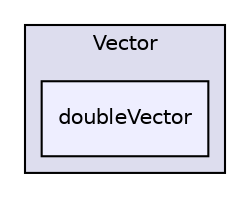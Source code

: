 digraph "src/OpenFOAM/primitives/Vector/doubleVector" {
  bgcolor=transparent;
  compound=true
  node [ fontsize="10", fontname="Helvetica"];
  edge [ labelfontsize="10", labelfontname="Helvetica"];
  subgraph clusterdir_6ef5fbba1c02603637a533e2f686aa62 {
    graph [ bgcolor="#ddddee", pencolor="black", label="Vector" fontname="Helvetica", fontsize="10", URL="dir_6ef5fbba1c02603637a533e2f686aa62.html"]
  dir_fa5cbbdb8b10a46fed35e98250f03a01 [shape=box, label="doubleVector", style="filled", fillcolor="#eeeeff", pencolor="black", URL="dir_fa5cbbdb8b10a46fed35e98250f03a01.html"];
  }
}
